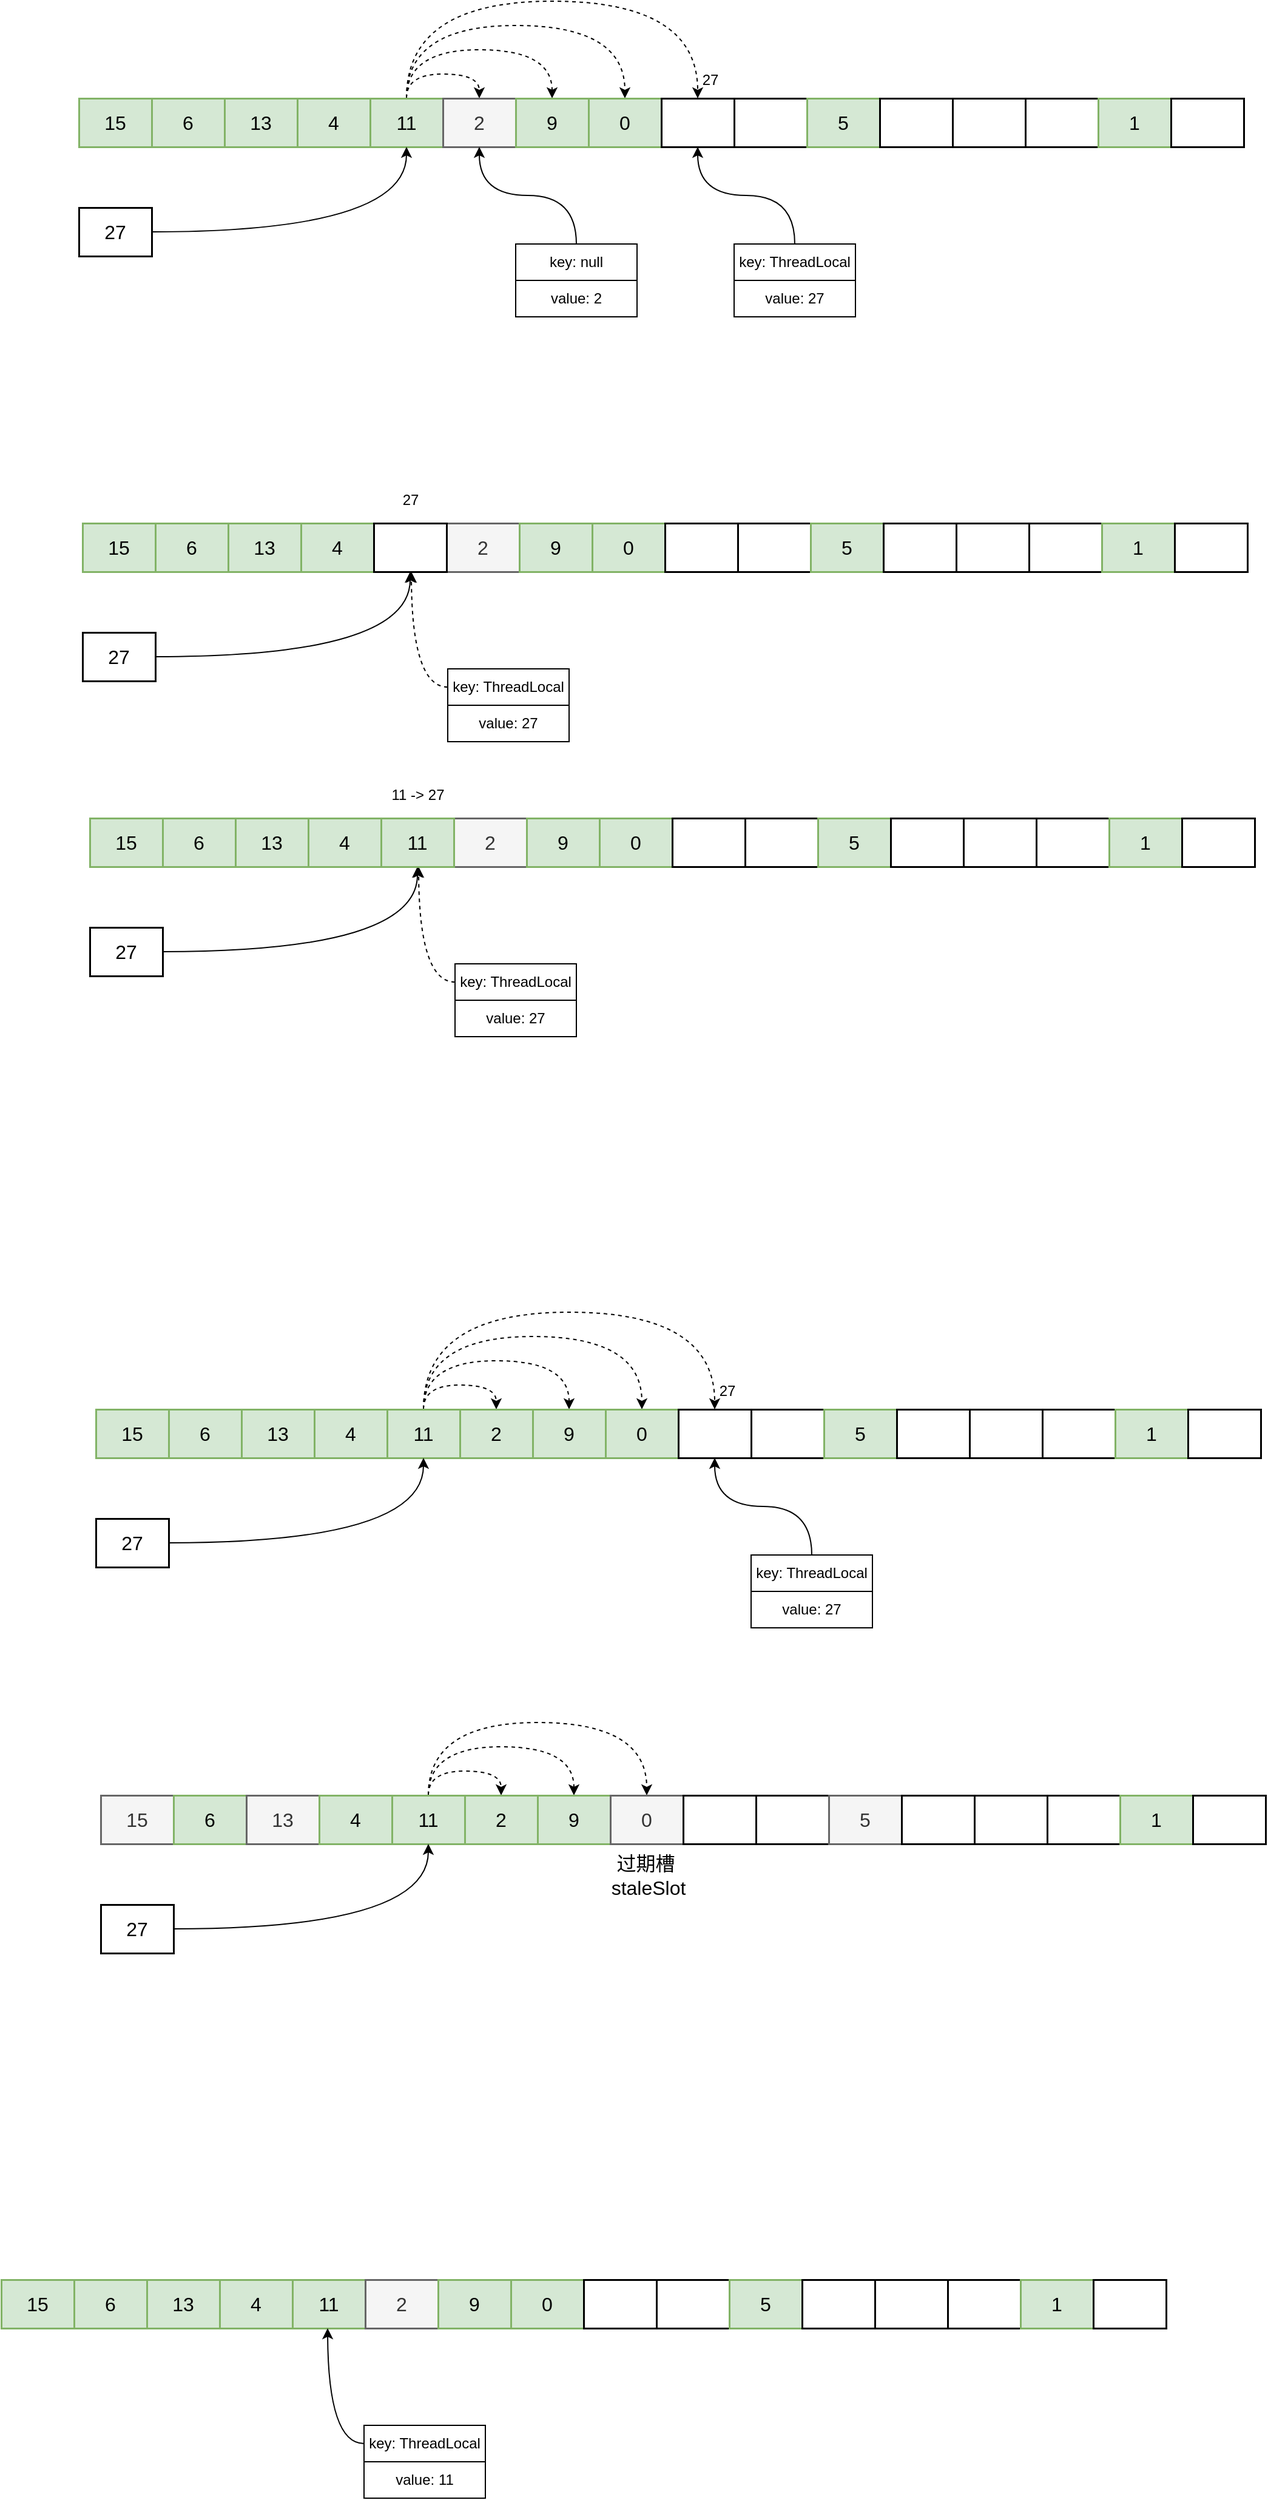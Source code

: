 <mxfile version="24.3.1" type="github">
  <diagram name="ThreadLocal" id="9NYg9x6KAjT0TdoXWPda">
    <mxGraphModel dx="1589" dy="607" grid="0" gridSize="10" guides="1" tooltips="1" connect="1" arrows="1" fold="1" page="0" pageScale="1" pageWidth="827" pageHeight="1169" math="0" shadow="0">
      <root>
        <mxCell id="0" />
        <mxCell id="1" parent="0" />
        <mxCell id="kO2ABcURABOSEo0Qn31F-1" value="15" style="rounded=0;whiteSpace=wrap;html=1;strokeWidth=1.5;fontSize=16;fillColor=#d5e8d4;strokeColor=#82b366;" vertex="1" parent="1">
          <mxGeometry x="30" y="230" width="60" height="40" as="geometry" />
        </mxCell>
        <mxCell id="kO2ABcURABOSEo0Qn31F-2" value="6" style="rounded=0;whiteSpace=wrap;html=1;strokeWidth=1.5;fontSize=16;fillColor=#d5e8d4;strokeColor=#82b366;" vertex="1" parent="1">
          <mxGeometry x="90" y="230" width="60" height="40" as="geometry" />
        </mxCell>
        <mxCell id="kO2ABcURABOSEo0Qn31F-3" value="13" style="rounded=0;whiteSpace=wrap;html=1;strokeWidth=1.5;fontSize=16;fillColor=#d5e8d4;strokeColor=#82b366;" vertex="1" parent="1">
          <mxGeometry x="150" y="230" width="60" height="40" as="geometry" />
        </mxCell>
        <mxCell id="kO2ABcURABOSEo0Qn31F-4" value="4" style="rounded=0;whiteSpace=wrap;html=1;strokeWidth=1.5;fontSize=16;fillColor=#d5e8d4;strokeColor=#82b366;" vertex="1" parent="1">
          <mxGeometry x="210" y="230" width="60" height="40" as="geometry" />
        </mxCell>
        <mxCell id="kO2ABcURABOSEo0Qn31F-19" style="edgeStyle=orthogonalEdgeStyle;rounded=0;orthogonalLoop=1;jettySize=auto;html=1;entryX=0.5;entryY=0;entryDx=0;entryDy=0;curved=1;dashed=1;" edge="1" parent="1" source="kO2ABcURABOSEo0Qn31F-5" target="kO2ABcURABOSEo0Qn31F-6">
          <mxGeometry relative="1" as="geometry" />
        </mxCell>
        <mxCell id="kO2ABcURABOSEo0Qn31F-20" style="edgeStyle=orthogonalEdgeStyle;rounded=0;orthogonalLoop=1;jettySize=auto;html=1;entryX=0.5;entryY=0;entryDx=0;entryDy=0;curved=1;dashed=1;" edge="1" parent="1" source="kO2ABcURABOSEo0Qn31F-5" target="kO2ABcURABOSEo0Qn31F-7">
          <mxGeometry relative="1" as="geometry">
            <Array as="points">
              <mxPoint x="300" y="190" />
              <mxPoint x="420" y="190" />
            </Array>
          </mxGeometry>
        </mxCell>
        <mxCell id="kO2ABcURABOSEo0Qn31F-21" style="edgeStyle=orthogonalEdgeStyle;rounded=0;orthogonalLoop=1;jettySize=auto;html=1;entryX=0.5;entryY=0;entryDx=0;entryDy=0;curved=1;dashed=1;" edge="1" parent="1" source="kO2ABcURABOSEo0Qn31F-5" target="kO2ABcURABOSEo0Qn31F-8">
          <mxGeometry relative="1" as="geometry">
            <Array as="points">
              <mxPoint x="300" y="170" />
              <mxPoint x="480" y="170" />
            </Array>
          </mxGeometry>
        </mxCell>
        <mxCell id="kO2ABcURABOSEo0Qn31F-22" style="edgeStyle=orthogonalEdgeStyle;rounded=0;orthogonalLoop=1;jettySize=auto;html=1;entryX=0.5;entryY=0;entryDx=0;entryDy=0;curved=1;dashed=1;" edge="1" parent="1" source="kO2ABcURABOSEo0Qn31F-5" target="kO2ABcURABOSEo0Qn31F-9">
          <mxGeometry relative="1" as="geometry">
            <Array as="points">
              <mxPoint x="300" y="150" />
              <mxPoint x="540" y="150" />
            </Array>
          </mxGeometry>
        </mxCell>
        <mxCell id="kO2ABcURABOSEo0Qn31F-5" value="11" style="rounded=0;whiteSpace=wrap;html=1;strokeWidth=1.5;fontSize=16;fillColor=#d5e8d4;strokeColor=#82b366;" vertex="1" parent="1">
          <mxGeometry x="270" y="230" width="60" height="40" as="geometry" />
        </mxCell>
        <mxCell id="kO2ABcURABOSEo0Qn31F-6" value="2" style="rounded=0;whiteSpace=wrap;html=1;strokeWidth=1.5;fontSize=16;fillColor=#f5f5f5;fontColor=#333333;strokeColor=#666666;" vertex="1" parent="1">
          <mxGeometry x="330" y="230" width="60" height="40" as="geometry" />
        </mxCell>
        <mxCell id="kO2ABcURABOSEo0Qn31F-7" value="9" style="rounded=0;whiteSpace=wrap;html=1;strokeWidth=1.5;fontSize=16;fillColor=#d5e8d4;strokeColor=#82b366;" vertex="1" parent="1">
          <mxGeometry x="390" y="230" width="60" height="40" as="geometry" />
        </mxCell>
        <mxCell id="kO2ABcURABOSEo0Qn31F-8" value="0" style="rounded=0;whiteSpace=wrap;html=1;strokeWidth=1.5;fontSize=16;fillColor=#d5e8d4;strokeColor=#82b366;" vertex="1" parent="1">
          <mxGeometry x="450" y="230" width="60" height="40" as="geometry" />
        </mxCell>
        <mxCell id="kO2ABcURABOSEo0Qn31F-9" value="" style="rounded=0;whiteSpace=wrap;html=1;strokeWidth=1.5;fontSize=16;" vertex="1" parent="1">
          <mxGeometry x="510" y="230" width="60" height="40" as="geometry" />
        </mxCell>
        <mxCell id="kO2ABcURABOSEo0Qn31F-10" value="" style="rounded=0;whiteSpace=wrap;html=1;strokeWidth=1.5;fontSize=16;" vertex="1" parent="1">
          <mxGeometry x="570" y="230" width="60" height="40" as="geometry" />
        </mxCell>
        <mxCell id="kO2ABcURABOSEo0Qn31F-11" value="5" style="rounded=0;whiteSpace=wrap;html=1;strokeWidth=1.5;fontSize=16;fillColor=#d5e8d4;strokeColor=#82b366;" vertex="1" parent="1">
          <mxGeometry x="630" y="230" width="60" height="40" as="geometry" />
        </mxCell>
        <mxCell id="kO2ABcURABOSEo0Qn31F-12" value="" style="rounded=0;whiteSpace=wrap;html=1;strokeWidth=1.5;fontSize=16;" vertex="1" parent="1">
          <mxGeometry x="690" y="230" width="60" height="40" as="geometry" />
        </mxCell>
        <mxCell id="kO2ABcURABOSEo0Qn31F-13" value="" style="rounded=0;whiteSpace=wrap;html=1;strokeWidth=1.5;fontSize=16;" vertex="1" parent="1">
          <mxGeometry x="750" y="230" width="60" height="40" as="geometry" />
        </mxCell>
        <mxCell id="kO2ABcURABOSEo0Qn31F-14" value="" style="rounded=0;whiteSpace=wrap;html=1;strokeWidth=1.5;fontSize=16;" vertex="1" parent="1">
          <mxGeometry x="810" y="230" width="60" height="40" as="geometry" />
        </mxCell>
        <mxCell id="kO2ABcURABOSEo0Qn31F-15" value="1" style="rounded=0;whiteSpace=wrap;html=1;strokeWidth=1.5;fontSize=16;fillColor=#d5e8d4;strokeColor=#82b366;" vertex="1" parent="1">
          <mxGeometry x="870" y="230" width="60" height="40" as="geometry" />
        </mxCell>
        <mxCell id="kO2ABcURABOSEo0Qn31F-16" value="" style="rounded=0;whiteSpace=wrap;html=1;strokeWidth=1.5;fontSize=16;" vertex="1" parent="1">
          <mxGeometry x="930" y="230" width="60" height="40" as="geometry" />
        </mxCell>
        <mxCell id="kO2ABcURABOSEo0Qn31F-18" style="edgeStyle=orthogonalEdgeStyle;rounded=0;orthogonalLoop=1;jettySize=auto;html=1;entryX=0.5;entryY=1;entryDx=0;entryDy=0;curved=1;" edge="1" parent="1" source="kO2ABcURABOSEo0Qn31F-17" target="kO2ABcURABOSEo0Qn31F-5">
          <mxGeometry relative="1" as="geometry" />
        </mxCell>
        <mxCell id="kO2ABcURABOSEo0Qn31F-17" value="27" style="rounded=0;whiteSpace=wrap;html=1;strokeWidth=1.5;fontSize=16;" vertex="1" parent="1">
          <mxGeometry x="30" y="320" width="60" height="40" as="geometry" />
        </mxCell>
        <mxCell id="kO2ABcURABOSEo0Qn31F-23" value="27" style="text;html=1;align=center;verticalAlign=middle;resizable=0;points=[];autosize=1;strokeColor=none;fillColor=none;" vertex="1" parent="1">
          <mxGeometry x="530" y="200" width="40" height="30" as="geometry" />
        </mxCell>
        <mxCell id="kO2ABcURABOSEo0Qn31F-30" style="edgeStyle=orthogonalEdgeStyle;rounded=0;orthogonalLoop=1;jettySize=auto;html=1;entryX=0.5;entryY=1;entryDx=0;entryDy=0;curved=1;" edge="1" parent="1" source="kO2ABcURABOSEo0Qn31F-26" target="kO2ABcURABOSEo0Qn31F-9">
          <mxGeometry relative="1" as="geometry" />
        </mxCell>
        <mxCell id="kO2ABcURABOSEo0Qn31F-28" value="" style="group" vertex="1" connectable="0" parent="1">
          <mxGeometry x="390" y="350" width="100" height="60" as="geometry" />
        </mxCell>
        <mxCell id="kO2ABcURABOSEo0Qn31F-24" value="key: null" style="rounded=0;whiteSpace=wrap;html=1;" vertex="1" parent="kO2ABcURABOSEo0Qn31F-28">
          <mxGeometry width="100" height="30" as="geometry" />
        </mxCell>
        <mxCell id="kO2ABcURABOSEo0Qn31F-25" value="value: 2" style="rounded=0;whiteSpace=wrap;html=1;" vertex="1" parent="kO2ABcURABOSEo0Qn31F-28">
          <mxGeometry y="30" width="100" height="30" as="geometry" />
        </mxCell>
        <mxCell id="kO2ABcURABOSEo0Qn31F-29" style="edgeStyle=orthogonalEdgeStyle;rounded=0;orthogonalLoop=1;jettySize=auto;html=1;entryX=0.5;entryY=1;entryDx=0;entryDy=0;curved=1;" edge="1" parent="1" source="kO2ABcURABOSEo0Qn31F-24" target="kO2ABcURABOSEo0Qn31F-6">
          <mxGeometry relative="1" as="geometry" />
        </mxCell>
        <mxCell id="kO2ABcURABOSEo0Qn31F-31" value="" style="group" vertex="1" connectable="0" parent="1">
          <mxGeometry x="570" y="350" width="100" height="60" as="geometry" />
        </mxCell>
        <mxCell id="kO2ABcURABOSEo0Qn31F-26" value="key: ThreadLocal" style="rounded=0;whiteSpace=wrap;html=1;" vertex="1" parent="kO2ABcURABOSEo0Qn31F-31">
          <mxGeometry width="100" height="30" as="geometry" />
        </mxCell>
        <mxCell id="kO2ABcURABOSEo0Qn31F-27" value="value: 27" style="rounded=0;whiteSpace=wrap;html=1;" vertex="1" parent="kO2ABcURABOSEo0Qn31F-31">
          <mxGeometry y="30" width="100" height="30" as="geometry" />
        </mxCell>
        <mxCell id="kO2ABcURABOSEo0Qn31F-32" value="15" style="rounded=0;whiteSpace=wrap;html=1;strokeWidth=1.5;fontSize=16;fillColor=#d5e8d4;strokeColor=#82b366;" vertex="1" parent="1">
          <mxGeometry x="33" y="580" width="60" height="40" as="geometry" />
        </mxCell>
        <mxCell id="kO2ABcURABOSEo0Qn31F-33" value="6" style="rounded=0;whiteSpace=wrap;html=1;strokeWidth=1.5;fontSize=16;fillColor=#d5e8d4;strokeColor=#82b366;" vertex="1" parent="1">
          <mxGeometry x="93" y="580" width="60" height="40" as="geometry" />
        </mxCell>
        <mxCell id="kO2ABcURABOSEo0Qn31F-34" value="13" style="rounded=0;whiteSpace=wrap;html=1;strokeWidth=1.5;fontSize=16;fillColor=#d5e8d4;strokeColor=#82b366;" vertex="1" parent="1">
          <mxGeometry x="153" y="580" width="60" height="40" as="geometry" />
        </mxCell>
        <mxCell id="kO2ABcURABOSEo0Qn31F-35" value="4" style="rounded=0;whiteSpace=wrap;html=1;strokeWidth=1.5;fontSize=16;fillColor=#d5e8d4;strokeColor=#82b366;" vertex="1" parent="1">
          <mxGeometry x="213" y="580" width="60" height="40" as="geometry" />
        </mxCell>
        <mxCell id="kO2ABcURABOSEo0Qn31F-41" value="2" style="rounded=0;whiteSpace=wrap;html=1;strokeWidth=1.5;fontSize=16;fillColor=#f5f5f5;fontColor=#333333;strokeColor=#666666;" vertex="1" parent="1">
          <mxGeometry x="333" y="580" width="60" height="40" as="geometry" />
        </mxCell>
        <mxCell id="kO2ABcURABOSEo0Qn31F-42" value="9" style="rounded=0;whiteSpace=wrap;html=1;strokeWidth=1.5;fontSize=16;fillColor=#d5e8d4;strokeColor=#82b366;" vertex="1" parent="1">
          <mxGeometry x="393" y="580" width="60" height="40" as="geometry" />
        </mxCell>
        <mxCell id="kO2ABcURABOSEo0Qn31F-43" value="0" style="rounded=0;whiteSpace=wrap;html=1;strokeWidth=1.5;fontSize=16;fillColor=#d5e8d4;strokeColor=#82b366;" vertex="1" parent="1">
          <mxGeometry x="453" y="580" width="60" height="40" as="geometry" />
        </mxCell>
        <mxCell id="kO2ABcURABOSEo0Qn31F-44" value="" style="rounded=0;whiteSpace=wrap;html=1;strokeWidth=1.5;fontSize=16;" vertex="1" parent="1">
          <mxGeometry x="513" y="580" width="60" height="40" as="geometry" />
        </mxCell>
        <mxCell id="kO2ABcURABOSEo0Qn31F-45" value="" style="rounded=0;whiteSpace=wrap;html=1;strokeWidth=1.5;fontSize=16;" vertex="1" parent="1">
          <mxGeometry x="573" y="580" width="60" height="40" as="geometry" />
        </mxCell>
        <mxCell id="kO2ABcURABOSEo0Qn31F-46" value="5" style="rounded=0;whiteSpace=wrap;html=1;strokeWidth=1.5;fontSize=16;fillColor=#d5e8d4;strokeColor=#82b366;" vertex="1" parent="1">
          <mxGeometry x="633" y="580" width="60" height="40" as="geometry" />
        </mxCell>
        <mxCell id="kO2ABcURABOSEo0Qn31F-47" value="" style="rounded=0;whiteSpace=wrap;html=1;strokeWidth=1.5;fontSize=16;" vertex="1" parent="1">
          <mxGeometry x="693" y="580" width="60" height="40" as="geometry" />
        </mxCell>
        <mxCell id="kO2ABcURABOSEo0Qn31F-48" value="" style="rounded=0;whiteSpace=wrap;html=1;strokeWidth=1.5;fontSize=16;" vertex="1" parent="1">
          <mxGeometry x="753" y="580" width="60" height="40" as="geometry" />
        </mxCell>
        <mxCell id="kO2ABcURABOSEo0Qn31F-49" value="" style="rounded=0;whiteSpace=wrap;html=1;strokeWidth=1.5;fontSize=16;" vertex="1" parent="1">
          <mxGeometry x="813" y="580" width="60" height="40" as="geometry" />
        </mxCell>
        <mxCell id="kO2ABcURABOSEo0Qn31F-50" value="1" style="rounded=0;whiteSpace=wrap;html=1;strokeWidth=1.5;fontSize=16;fillColor=#d5e8d4;strokeColor=#82b366;" vertex="1" parent="1">
          <mxGeometry x="873" y="580" width="60" height="40" as="geometry" />
        </mxCell>
        <mxCell id="kO2ABcURABOSEo0Qn31F-51" value="" style="rounded=0;whiteSpace=wrap;html=1;strokeWidth=1.5;fontSize=16;" vertex="1" parent="1">
          <mxGeometry x="933" y="580" width="60" height="40" as="geometry" />
        </mxCell>
        <mxCell id="kO2ABcURABOSEo0Qn31F-52" style="edgeStyle=orthogonalEdgeStyle;rounded=0;orthogonalLoop=1;jettySize=auto;html=1;entryX=0.5;entryY=1;entryDx=0;entryDy=0;curved=1;" edge="1" parent="1" source="kO2ABcURABOSEo0Qn31F-53">
          <mxGeometry relative="1" as="geometry">
            <mxPoint x="303" y="620" as="targetPoint" />
          </mxGeometry>
        </mxCell>
        <mxCell id="kO2ABcURABOSEo0Qn31F-53" value="27" style="rounded=0;whiteSpace=wrap;html=1;strokeWidth=1.5;fontSize=16;" vertex="1" parent="1">
          <mxGeometry x="33" y="670" width="60" height="40" as="geometry" />
        </mxCell>
        <mxCell id="kO2ABcURABOSEo0Qn31F-55" style="edgeStyle=orthogonalEdgeStyle;rounded=0;orthogonalLoop=1;jettySize=auto;html=1;entryX=0.5;entryY=1;entryDx=0;entryDy=0;curved=1;dashed=1;" edge="1" parent="1" source="kO2ABcURABOSEo0Qn31F-61">
          <mxGeometry relative="1" as="geometry">
            <mxPoint x="304" y="620" as="targetPoint" />
          </mxGeometry>
        </mxCell>
        <mxCell id="kO2ABcURABOSEo0Qn31F-60" value="" style="group" vertex="1" connectable="0" parent="1">
          <mxGeometry x="334" y="700" width="100" height="60" as="geometry" />
        </mxCell>
        <mxCell id="kO2ABcURABOSEo0Qn31F-61" value="key: ThreadLocal" style="rounded=0;whiteSpace=wrap;html=1;" vertex="1" parent="kO2ABcURABOSEo0Qn31F-60">
          <mxGeometry width="100" height="30" as="geometry" />
        </mxCell>
        <mxCell id="kO2ABcURABOSEo0Qn31F-62" value="value: 27" style="rounded=0;whiteSpace=wrap;html=1;" vertex="1" parent="kO2ABcURABOSEo0Qn31F-60">
          <mxGeometry y="30" width="100" height="30" as="geometry" />
        </mxCell>
        <mxCell id="kO2ABcURABOSEo0Qn31F-63" value="" style="rounded=0;whiteSpace=wrap;html=1;strokeWidth=1.5;fontSize=16;" vertex="1" parent="1">
          <mxGeometry x="273" y="580" width="60" height="40" as="geometry" />
        </mxCell>
        <mxCell id="kO2ABcURABOSEo0Qn31F-64" value="27" style="text;html=1;align=center;verticalAlign=middle;resizable=0;points=[];autosize=1;strokeColor=none;fillColor=none;" vertex="1" parent="1">
          <mxGeometry x="287.5" y="548" width="31" height="26" as="geometry" />
        </mxCell>
        <mxCell id="kO2ABcURABOSEo0Qn31F-65" value="15" style="rounded=0;whiteSpace=wrap;html=1;strokeWidth=1.5;fontSize=16;fillColor=#d5e8d4;strokeColor=#82b366;" vertex="1" parent="1">
          <mxGeometry x="39" y="823" width="60" height="40" as="geometry" />
        </mxCell>
        <mxCell id="kO2ABcURABOSEo0Qn31F-66" value="6" style="rounded=0;whiteSpace=wrap;html=1;strokeWidth=1.5;fontSize=16;fillColor=#d5e8d4;strokeColor=#82b366;" vertex="1" parent="1">
          <mxGeometry x="99" y="823" width="60" height="40" as="geometry" />
        </mxCell>
        <mxCell id="kO2ABcURABOSEo0Qn31F-67" value="13" style="rounded=0;whiteSpace=wrap;html=1;strokeWidth=1.5;fontSize=16;fillColor=#d5e8d4;strokeColor=#82b366;" vertex="1" parent="1">
          <mxGeometry x="159" y="823" width="60" height="40" as="geometry" />
        </mxCell>
        <mxCell id="kO2ABcURABOSEo0Qn31F-68" value="4" style="rounded=0;whiteSpace=wrap;html=1;strokeWidth=1.5;fontSize=16;fillColor=#d5e8d4;strokeColor=#82b366;" vertex="1" parent="1">
          <mxGeometry x="219" y="823" width="60" height="40" as="geometry" />
        </mxCell>
        <mxCell id="kO2ABcURABOSEo0Qn31F-69" value="2" style="rounded=0;whiteSpace=wrap;html=1;strokeWidth=1.5;fontSize=16;fillColor=#f5f5f5;fontColor=#333333;strokeColor=#666666;" vertex="1" parent="1">
          <mxGeometry x="339" y="823" width="60" height="40" as="geometry" />
        </mxCell>
        <mxCell id="kO2ABcURABOSEo0Qn31F-70" value="9" style="rounded=0;whiteSpace=wrap;html=1;strokeWidth=1.5;fontSize=16;fillColor=#d5e8d4;strokeColor=#82b366;" vertex="1" parent="1">
          <mxGeometry x="399" y="823" width="60" height="40" as="geometry" />
        </mxCell>
        <mxCell id="kO2ABcURABOSEo0Qn31F-71" value="0" style="rounded=0;whiteSpace=wrap;html=1;strokeWidth=1.5;fontSize=16;fillColor=#d5e8d4;strokeColor=#82b366;" vertex="1" parent="1">
          <mxGeometry x="459" y="823" width="60" height="40" as="geometry" />
        </mxCell>
        <mxCell id="kO2ABcURABOSEo0Qn31F-72" value="" style="rounded=0;whiteSpace=wrap;html=1;strokeWidth=1.5;fontSize=16;" vertex="1" parent="1">
          <mxGeometry x="519" y="823" width="60" height="40" as="geometry" />
        </mxCell>
        <mxCell id="kO2ABcURABOSEo0Qn31F-73" value="" style="rounded=0;whiteSpace=wrap;html=1;strokeWidth=1.5;fontSize=16;" vertex="1" parent="1">
          <mxGeometry x="579" y="823" width="60" height="40" as="geometry" />
        </mxCell>
        <mxCell id="kO2ABcURABOSEo0Qn31F-74" value="5" style="rounded=0;whiteSpace=wrap;html=1;strokeWidth=1.5;fontSize=16;fillColor=#d5e8d4;strokeColor=#82b366;" vertex="1" parent="1">
          <mxGeometry x="639" y="823" width="60" height="40" as="geometry" />
        </mxCell>
        <mxCell id="kO2ABcURABOSEo0Qn31F-75" value="" style="rounded=0;whiteSpace=wrap;html=1;strokeWidth=1.5;fontSize=16;" vertex="1" parent="1">
          <mxGeometry x="699" y="823" width="60" height="40" as="geometry" />
        </mxCell>
        <mxCell id="kO2ABcURABOSEo0Qn31F-76" value="" style="rounded=0;whiteSpace=wrap;html=1;strokeWidth=1.5;fontSize=16;" vertex="1" parent="1">
          <mxGeometry x="759" y="823" width="60" height="40" as="geometry" />
        </mxCell>
        <mxCell id="kO2ABcURABOSEo0Qn31F-77" value="" style="rounded=0;whiteSpace=wrap;html=1;strokeWidth=1.5;fontSize=16;" vertex="1" parent="1">
          <mxGeometry x="819" y="823" width="60" height="40" as="geometry" />
        </mxCell>
        <mxCell id="kO2ABcURABOSEo0Qn31F-78" value="1" style="rounded=0;whiteSpace=wrap;html=1;strokeWidth=1.5;fontSize=16;fillColor=#d5e8d4;strokeColor=#82b366;" vertex="1" parent="1">
          <mxGeometry x="879" y="823" width="60" height="40" as="geometry" />
        </mxCell>
        <mxCell id="kO2ABcURABOSEo0Qn31F-79" value="" style="rounded=0;whiteSpace=wrap;html=1;strokeWidth=1.5;fontSize=16;" vertex="1" parent="1">
          <mxGeometry x="939" y="823" width="60" height="40" as="geometry" />
        </mxCell>
        <mxCell id="kO2ABcURABOSEo0Qn31F-80" style="edgeStyle=orthogonalEdgeStyle;rounded=0;orthogonalLoop=1;jettySize=auto;html=1;entryX=0.5;entryY=1;entryDx=0;entryDy=0;curved=1;" edge="1" parent="1" source="kO2ABcURABOSEo0Qn31F-81">
          <mxGeometry relative="1" as="geometry">
            <mxPoint x="309" y="863" as="targetPoint" />
          </mxGeometry>
        </mxCell>
        <mxCell id="kO2ABcURABOSEo0Qn31F-81" value="27" style="rounded=0;whiteSpace=wrap;html=1;strokeWidth=1.5;fontSize=16;" vertex="1" parent="1">
          <mxGeometry x="39" y="913" width="60" height="40" as="geometry" />
        </mxCell>
        <mxCell id="kO2ABcURABOSEo0Qn31F-82" style="edgeStyle=orthogonalEdgeStyle;rounded=0;orthogonalLoop=1;jettySize=auto;html=1;entryX=0.5;entryY=1;entryDx=0;entryDy=0;curved=1;dashed=1;" edge="1" parent="1" source="kO2ABcURABOSEo0Qn31F-84">
          <mxGeometry relative="1" as="geometry">
            <mxPoint x="310" y="863" as="targetPoint" />
          </mxGeometry>
        </mxCell>
        <mxCell id="kO2ABcURABOSEo0Qn31F-83" value="" style="group" vertex="1" connectable="0" parent="1">
          <mxGeometry x="340" y="943" width="100" height="60" as="geometry" />
        </mxCell>
        <mxCell id="kO2ABcURABOSEo0Qn31F-84" value="key: ThreadLocal" style="rounded=0;whiteSpace=wrap;html=1;" vertex="1" parent="kO2ABcURABOSEo0Qn31F-83">
          <mxGeometry width="100" height="30" as="geometry" />
        </mxCell>
        <mxCell id="kO2ABcURABOSEo0Qn31F-85" value="value: 27" style="rounded=0;whiteSpace=wrap;html=1;" vertex="1" parent="kO2ABcURABOSEo0Qn31F-83">
          <mxGeometry y="30" width="100" height="30" as="geometry" />
        </mxCell>
        <mxCell id="kO2ABcURABOSEo0Qn31F-87" value="11 -&amp;gt; 27" style="text;html=1;align=center;verticalAlign=middle;resizable=0;points=[];autosize=1;strokeColor=none;fillColor=none;" vertex="1" parent="1">
          <mxGeometry x="278.5" y="791" width="61" height="26" as="geometry" />
        </mxCell>
        <mxCell id="kO2ABcURABOSEo0Qn31F-88" value="11" style="rounded=0;whiteSpace=wrap;html=1;strokeWidth=1.5;fontSize=16;fillColor=#d5e8d4;strokeColor=#82b366;" vertex="1" parent="1">
          <mxGeometry x="279" y="823" width="60" height="40" as="geometry" />
        </mxCell>
        <mxCell id="kO2ABcURABOSEo0Qn31F-89" value="15" style="rounded=0;whiteSpace=wrap;html=1;strokeWidth=1.5;fontSize=16;fillColor=#d5e8d4;strokeColor=#82b366;" vertex="1" parent="1">
          <mxGeometry x="44" y="1310" width="60" height="40" as="geometry" />
        </mxCell>
        <mxCell id="kO2ABcURABOSEo0Qn31F-90" value="6" style="rounded=0;whiteSpace=wrap;html=1;strokeWidth=1.5;fontSize=16;fillColor=#d5e8d4;strokeColor=#82b366;" vertex="1" parent="1">
          <mxGeometry x="104" y="1310" width="60" height="40" as="geometry" />
        </mxCell>
        <mxCell id="kO2ABcURABOSEo0Qn31F-91" value="13" style="rounded=0;whiteSpace=wrap;html=1;strokeWidth=1.5;fontSize=16;fillColor=#d5e8d4;strokeColor=#82b366;" vertex="1" parent="1">
          <mxGeometry x="164" y="1310" width="60" height="40" as="geometry" />
        </mxCell>
        <mxCell id="kO2ABcURABOSEo0Qn31F-92" value="4" style="rounded=0;whiteSpace=wrap;html=1;strokeWidth=1.5;fontSize=16;fillColor=#d5e8d4;strokeColor=#82b366;" vertex="1" parent="1">
          <mxGeometry x="224" y="1310" width="60" height="40" as="geometry" />
        </mxCell>
        <mxCell id="kO2ABcURABOSEo0Qn31F-93" style="edgeStyle=orthogonalEdgeStyle;rounded=0;orthogonalLoop=1;jettySize=auto;html=1;entryX=0.5;entryY=0;entryDx=0;entryDy=0;curved=1;dashed=1;" edge="1" parent="1" source="kO2ABcURABOSEo0Qn31F-97" target="kO2ABcURABOSEo0Qn31F-98">
          <mxGeometry relative="1" as="geometry" />
        </mxCell>
        <mxCell id="kO2ABcURABOSEo0Qn31F-94" style="edgeStyle=orthogonalEdgeStyle;rounded=0;orthogonalLoop=1;jettySize=auto;html=1;entryX=0.5;entryY=0;entryDx=0;entryDy=0;curved=1;dashed=1;" edge="1" parent="1" source="kO2ABcURABOSEo0Qn31F-97" target="kO2ABcURABOSEo0Qn31F-99">
          <mxGeometry relative="1" as="geometry">
            <Array as="points">
              <mxPoint x="314" y="1270" />
              <mxPoint x="434" y="1270" />
            </Array>
          </mxGeometry>
        </mxCell>
        <mxCell id="kO2ABcURABOSEo0Qn31F-95" style="edgeStyle=orthogonalEdgeStyle;rounded=0;orthogonalLoop=1;jettySize=auto;html=1;entryX=0.5;entryY=0;entryDx=0;entryDy=0;curved=1;dashed=1;" edge="1" parent="1" source="kO2ABcURABOSEo0Qn31F-97" target="kO2ABcURABOSEo0Qn31F-100">
          <mxGeometry relative="1" as="geometry">
            <Array as="points">
              <mxPoint x="314" y="1250" />
              <mxPoint x="494" y="1250" />
            </Array>
          </mxGeometry>
        </mxCell>
        <mxCell id="kO2ABcURABOSEo0Qn31F-96" style="edgeStyle=orthogonalEdgeStyle;rounded=0;orthogonalLoop=1;jettySize=auto;html=1;entryX=0.5;entryY=0;entryDx=0;entryDy=0;curved=1;dashed=1;" edge="1" parent="1" source="kO2ABcURABOSEo0Qn31F-97" target="kO2ABcURABOSEo0Qn31F-101">
          <mxGeometry relative="1" as="geometry">
            <Array as="points">
              <mxPoint x="314" y="1230" />
              <mxPoint x="554" y="1230" />
            </Array>
          </mxGeometry>
        </mxCell>
        <mxCell id="kO2ABcURABOSEo0Qn31F-97" value="11" style="rounded=0;whiteSpace=wrap;html=1;strokeWidth=1.5;fontSize=16;fillColor=#d5e8d4;strokeColor=#82b366;" vertex="1" parent="1">
          <mxGeometry x="284" y="1310" width="60" height="40" as="geometry" />
        </mxCell>
        <mxCell id="kO2ABcURABOSEo0Qn31F-98" value="2" style="rounded=0;whiteSpace=wrap;html=1;strokeWidth=1.5;fontSize=16;fillColor=#d5e8d4;strokeColor=#82b366;" vertex="1" parent="1">
          <mxGeometry x="344" y="1310" width="60" height="40" as="geometry" />
        </mxCell>
        <mxCell id="kO2ABcURABOSEo0Qn31F-99" value="9" style="rounded=0;whiteSpace=wrap;html=1;strokeWidth=1.5;fontSize=16;fillColor=#d5e8d4;strokeColor=#82b366;" vertex="1" parent="1">
          <mxGeometry x="404" y="1310" width="60" height="40" as="geometry" />
        </mxCell>
        <mxCell id="kO2ABcURABOSEo0Qn31F-100" value="0" style="rounded=0;whiteSpace=wrap;html=1;strokeWidth=1.5;fontSize=16;fillColor=#d5e8d4;strokeColor=#82b366;" vertex="1" parent="1">
          <mxGeometry x="464" y="1310" width="60" height="40" as="geometry" />
        </mxCell>
        <mxCell id="kO2ABcURABOSEo0Qn31F-101" value="" style="rounded=0;whiteSpace=wrap;html=1;strokeWidth=1.5;fontSize=16;" vertex="1" parent="1">
          <mxGeometry x="524" y="1310" width="60" height="40" as="geometry" />
        </mxCell>
        <mxCell id="kO2ABcURABOSEo0Qn31F-102" value="" style="rounded=0;whiteSpace=wrap;html=1;strokeWidth=1.5;fontSize=16;" vertex="1" parent="1">
          <mxGeometry x="584" y="1310" width="60" height="40" as="geometry" />
        </mxCell>
        <mxCell id="kO2ABcURABOSEo0Qn31F-103" value="5" style="rounded=0;whiteSpace=wrap;html=1;strokeWidth=1.5;fontSize=16;fillColor=#d5e8d4;strokeColor=#82b366;" vertex="1" parent="1">
          <mxGeometry x="644" y="1310" width="60" height="40" as="geometry" />
        </mxCell>
        <mxCell id="kO2ABcURABOSEo0Qn31F-104" value="" style="rounded=0;whiteSpace=wrap;html=1;strokeWidth=1.5;fontSize=16;" vertex="1" parent="1">
          <mxGeometry x="704" y="1310" width="60" height="40" as="geometry" />
        </mxCell>
        <mxCell id="kO2ABcURABOSEo0Qn31F-105" value="" style="rounded=0;whiteSpace=wrap;html=1;strokeWidth=1.5;fontSize=16;" vertex="1" parent="1">
          <mxGeometry x="764" y="1310" width="60" height="40" as="geometry" />
        </mxCell>
        <mxCell id="kO2ABcURABOSEo0Qn31F-106" value="" style="rounded=0;whiteSpace=wrap;html=1;strokeWidth=1.5;fontSize=16;" vertex="1" parent="1">
          <mxGeometry x="824" y="1310" width="60" height="40" as="geometry" />
        </mxCell>
        <mxCell id="kO2ABcURABOSEo0Qn31F-107" value="1" style="rounded=0;whiteSpace=wrap;html=1;strokeWidth=1.5;fontSize=16;fillColor=#d5e8d4;strokeColor=#82b366;" vertex="1" parent="1">
          <mxGeometry x="884" y="1310" width="60" height="40" as="geometry" />
        </mxCell>
        <mxCell id="kO2ABcURABOSEo0Qn31F-108" value="" style="rounded=0;whiteSpace=wrap;html=1;strokeWidth=1.5;fontSize=16;" vertex="1" parent="1">
          <mxGeometry x="944" y="1310" width="60" height="40" as="geometry" />
        </mxCell>
        <mxCell id="kO2ABcURABOSEo0Qn31F-109" style="edgeStyle=orthogonalEdgeStyle;rounded=0;orthogonalLoop=1;jettySize=auto;html=1;entryX=0.5;entryY=1;entryDx=0;entryDy=0;curved=1;" edge="1" parent="1" source="kO2ABcURABOSEo0Qn31F-110" target="kO2ABcURABOSEo0Qn31F-97">
          <mxGeometry relative="1" as="geometry" />
        </mxCell>
        <mxCell id="kO2ABcURABOSEo0Qn31F-110" value="27" style="rounded=0;whiteSpace=wrap;html=1;strokeWidth=1.5;fontSize=16;" vertex="1" parent="1">
          <mxGeometry x="44" y="1400" width="60" height="40" as="geometry" />
        </mxCell>
        <mxCell id="kO2ABcURABOSEo0Qn31F-111" value="27" style="text;html=1;align=center;verticalAlign=middle;resizable=0;points=[];autosize=1;strokeColor=none;fillColor=none;" vertex="1" parent="1">
          <mxGeometry x="544" y="1280" width="40" height="30" as="geometry" />
        </mxCell>
        <mxCell id="kO2ABcURABOSEo0Qn31F-112" style="edgeStyle=orthogonalEdgeStyle;rounded=0;orthogonalLoop=1;jettySize=auto;html=1;entryX=0.5;entryY=1;entryDx=0;entryDy=0;curved=1;" edge="1" parent="1" source="kO2ABcURABOSEo0Qn31F-118" target="kO2ABcURABOSEo0Qn31F-101">
          <mxGeometry relative="1" as="geometry" />
        </mxCell>
        <mxCell id="kO2ABcURABOSEo0Qn31F-117" value="" style="group" vertex="1" connectable="0" parent="1">
          <mxGeometry x="584" y="1430" width="100" height="60" as="geometry" />
        </mxCell>
        <mxCell id="kO2ABcURABOSEo0Qn31F-118" value="key: ThreadLocal" style="rounded=0;whiteSpace=wrap;html=1;" vertex="1" parent="kO2ABcURABOSEo0Qn31F-117">
          <mxGeometry width="100" height="30" as="geometry" />
        </mxCell>
        <mxCell id="kO2ABcURABOSEo0Qn31F-119" value="value: 27" style="rounded=0;whiteSpace=wrap;html=1;" vertex="1" parent="kO2ABcURABOSEo0Qn31F-117">
          <mxGeometry y="30" width="100" height="30" as="geometry" />
        </mxCell>
        <mxCell id="kO2ABcURABOSEo0Qn31F-120" value="15" style="rounded=0;whiteSpace=wrap;html=1;strokeWidth=1.5;fontSize=16;fillColor=#f5f5f5;strokeColor=#666666;fontColor=#333333;" vertex="1" parent="1">
          <mxGeometry x="48" y="1628" width="60" height="40" as="geometry" />
        </mxCell>
        <mxCell id="kO2ABcURABOSEo0Qn31F-121" value="6" style="rounded=0;whiteSpace=wrap;html=1;strokeWidth=1.5;fontSize=16;fillColor=#d5e8d4;strokeColor=#82b366;" vertex="1" parent="1">
          <mxGeometry x="108" y="1628" width="60" height="40" as="geometry" />
        </mxCell>
        <mxCell id="kO2ABcURABOSEo0Qn31F-122" value="13" style="rounded=0;whiteSpace=wrap;html=1;strokeWidth=1.5;fontSize=16;fillColor=#f5f5f5;strokeColor=#666666;fontColor=#333333;" vertex="1" parent="1">
          <mxGeometry x="168" y="1628" width="60" height="40" as="geometry" />
        </mxCell>
        <mxCell id="kO2ABcURABOSEo0Qn31F-123" value="4" style="rounded=0;whiteSpace=wrap;html=1;strokeWidth=1.5;fontSize=16;fillColor=#d5e8d4;strokeColor=#82b366;" vertex="1" parent="1">
          <mxGeometry x="228" y="1628" width="60" height="40" as="geometry" />
        </mxCell>
        <mxCell id="kO2ABcURABOSEo0Qn31F-124" style="edgeStyle=orthogonalEdgeStyle;rounded=0;orthogonalLoop=1;jettySize=auto;html=1;entryX=0.5;entryY=0;entryDx=0;entryDy=0;curved=1;dashed=1;" edge="1" parent="1" source="kO2ABcURABOSEo0Qn31F-128" target="kO2ABcURABOSEo0Qn31F-129">
          <mxGeometry relative="1" as="geometry" />
        </mxCell>
        <mxCell id="kO2ABcURABOSEo0Qn31F-125" style="edgeStyle=orthogonalEdgeStyle;rounded=0;orthogonalLoop=1;jettySize=auto;html=1;entryX=0.5;entryY=0;entryDx=0;entryDy=0;curved=1;dashed=1;" edge="1" parent="1" source="kO2ABcURABOSEo0Qn31F-128" target="kO2ABcURABOSEo0Qn31F-130">
          <mxGeometry relative="1" as="geometry">
            <Array as="points">
              <mxPoint x="318" y="1588" />
              <mxPoint x="438" y="1588" />
            </Array>
          </mxGeometry>
        </mxCell>
        <mxCell id="kO2ABcURABOSEo0Qn31F-126" style="edgeStyle=orthogonalEdgeStyle;rounded=0;orthogonalLoop=1;jettySize=auto;html=1;entryX=0.5;entryY=0;entryDx=0;entryDy=0;curved=1;dashed=1;" edge="1" parent="1" source="kO2ABcURABOSEo0Qn31F-128" target="kO2ABcURABOSEo0Qn31F-131">
          <mxGeometry relative="1" as="geometry">
            <Array as="points">
              <mxPoint x="318" y="1568" />
              <mxPoint x="498" y="1568" />
            </Array>
          </mxGeometry>
        </mxCell>
        <mxCell id="kO2ABcURABOSEo0Qn31F-128" value="11" style="rounded=0;whiteSpace=wrap;html=1;strokeWidth=1.5;fontSize=16;fillColor=#d5e8d4;strokeColor=#82b366;" vertex="1" parent="1">
          <mxGeometry x="288" y="1628" width="60" height="40" as="geometry" />
        </mxCell>
        <mxCell id="kO2ABcURABOSEo0Qn31F-129" value="2" style="rounded=0;whiteSpace=wrap;html=1;strokeWidth=1.5;fontSize=16;fillColor=#d5e8d4;strokeColor=#82b366;" vertex="1" parent="1">
          <mxGeometry x="348" y="1628" width="60" height="40" as="geometry" />
        </mxCell>
        <mxCell id="kO2ABcURABOSEo0Qn31F-130" value="9" style="rounded=0;whiteSpace=wrap;html=1;strokeWidth=1.5;fontSize=16;fillColor=#d5e8d4;strokeColor=#82b366;" vertex="1" parent="1">
          <mxGeometry x="408" y="1628" width="60" height="40" as="geometry" />
        </mxCell>
        <mxCell id="kO2ABcURABOSEo0Qn31F-131" value="0" style="rounded=0;whiteSpace=wrap;html=1;strokeWidth=1.5;fontSize=16;fillColor=#f5f5f5;strokeColor=#666666;fontColor=#333333;" vertex="1" parent="1">
          <mxGeometry x="468" y="1628" width="60" height="40" as="geometry" />
        </mxCell>
        <mxCell id="kO2ABcURABOSEo0Qn31F-132" value="" style="rounded=0;whiteSpace=wrap;html=1;strokeWidth=1.5;fontSize=16;" vertex="1" parent="1">
          <mxGeometry x="528" y="1628" width="60" height="40" as="geometry" />
        </mxCell>
        <mxCell id="kO2ABcURABOSEo0Qn31F-133" value="" style="rounded=0;whiteSpace=wrap;html=1;strokeWidth=1.5;fontSize=16;" vertex="1" parent="1">
          <mxGeometry x="588" y="1628" width="60" height="40" as="geometry" />
        </mxCell>
        <mxCell id="kO2ABcURABOSEo0Qn31F-134" value="5" style="rounded=0;whiteSpace=wrap;html=1;strokeWidth=1.5;fontSize=16;fillColor=#f5f5f5;strokeColor=#666666;fontColor=#333333;" vertex="1" parent="1">
          <mxGeometry x="648" y="1628" width="60" height="40" as="geometry" />
        </mxCell>
        <mxCell id="kO2ABcURABOSEo0Qn31F-135" value="" style="rounded=0;whiteSpace=wrap;html=1;strokeWidth=1.5;fontSize=16;" vertex="1" parent="1">
          <mxGeometry x="708" y="1628" width="60" height="40" as="geometry" />
        </mxCell>
        <mxCell id="kO2ABcURABOSEo0Qn31F-136" value="" style="rounded=0;whiteSpace=wrap;html=1;strokeWidth=1.5;fontSize=16;" vertex="1" parent="1">
          <mxGeometry x="768" y="1628" width="60" height="40" as="geometry" />
        </mxCell>
        <mxCell id="kO2ABcURABOSEo0Qn31F-137" value="" style="rounded=0;whiteSpace=wrap;html=1;strokeWidth=1.5;fontSize=16;" vertex="1" parent="1">
          <mxGeometry x="828" y="1628" width="60" height="40" as="geometry" />
        </mxCell>
        <mxCell id="kO2ABcURABOSEo0Qn31F-138" value="1" style="rounded=0;whiteSpace=wrap;html=1;strokeWidth=1.5;fontSize=16;fillColor=#d5e8d4;strokeColor=#82b366;" vertex="1" parent="1">
          <mxGeometry x="888" y="1628" width="60" height="40" as="geometry" />
        </mxCell>
        <mxCell id="kO2ABcURABOSEo0Qn31F-139" value="" style="rounded=0;whiteSpace=wrap;html=1;strokeWidth=1.5;fontSize=16;" vertex="1" parent="1">
          <mxGeometry x="948" y="1628" width="60" height="40" as="geometry" />
        </mxCell>
        <mxCell id="kO2ABcURABOSEo0Qn31F-140" style="edgeStyle=orthogonalEdgeStyle;rounded=0;orthogonalLoop=1;jettySize=auto;html=1;entryX=0.5;entryY=1;entryDx=0;entryDy=0;curved=1;" edge="1" parent="1" source="kO2ABcURABOSEo0Qn31F-141" target="kO2ABcURABOSEo0Qn31F-128">
          <mxGeometry relative="1" as="geometry" />
        </mxCell>
        <mxCell id="kO2ABcURABOSEo0Qn31F-141" value="27" style="rounded=0;whiteSpace=wrap;html=1;strokeWidth=1.5;fontSize=16;" vertex="1" parent="1">
          <mxGeometry x="48" y="1718" width="60" height="40" as="geometry" />
        </mxCell>
        <mxCell id="kO2ABcURABOSEo0Qn31F-147" value="&lt;font style=&quot;font-size: 16px;&quot;&gt;&lt;font style=&quot;font-size: 16px;&quot;&gt;过期槽&amp;nbsp;&lt;/font&gt;&lt;/font&gt;&lt;div style=&quot;font-size: 16px;&quot; class=&quot;lake-content&quot;&gt;&lt;span class=&quot;ne-text&quot;&gt;&lt;font style=&quot;font-size: 16px;&quot;&gt;staleSlot&lt;/font&gt;&lt;/span&gt;&lt;/div&gt;" style="text;html=1;align=center;verticalAlign=middle;resizable=0;points=[];autosize=1;strokeColor=none;fillColor=none;" vertex="1" parent="1">
          <mxGeometry x="459" y="1669" width="79" height="50" as="geometry" />
        </mxCell>
        <mxCell id="kO2ABcURABOSEo0Qn31F-149" value="15" style="rounded=0;whiteSpace=wrap;html=1;strokeWidth=1.5;fontSize=16;fillColor=#d5e8d4;strokeColor=#82b366;" vertex="1" parent="1">
          <mxGeometry x="-34" y="2027" width="60" height="40" as="geometry" />
        </mxCell>
        <mxCell id="kO2ABcURABOSEo0Qn31F-150" value="6" style="rounded=0;whiteSpace=wrap;html=1;strokeWidth=1.5;fontSize=16;fillColor=#d5e8d4;strokeColor=#82b366;" vertex="1" parent="1">
          <mxGeometry x="26" y="2027" width="60" height="40" as="geometry" />
        </mxCell>
        <mxCell id="kO2ABcURABOSEo0Qn31F-151" value="13" style="rounded=0;whiteSpace=wrap;html=1;strokeWidth=1.5;fontSize=16;fillColor=#d5e8d4;strokeColor=#82b366;" vertex="1" parent="1">
          <mxGeometry x="86" y="2027" width="60" height="40" as="geometry" />
        </mxCell>
        <mxCell id="kO2ABcURABOSEo0Qn31F-152" value="4" style="rounded=0;whiteSpace=wrap;html=1;strokeWidth=1.5;fontSize=16;fillColor=#d5e8d4;strokeColor=#82b366;" vertex="1" parent="1">
          <mxGeometry x="146" y="2027" width="60" height="40" as="geometry" />
        </mxCell>
        <mxCell id="kO2ABcURABOSEo0Qn31F-157" value="11" style="rounded=0;whiteSpace=wrap;html=1;strokeWidth=1.5;fontSize=16;fillColor=#d5e8d4;strokeColor=#82b366;" vertex="1" parent="1">
          <mxGeometry x="206" y="2027" width="60" height="40" as="geometry" />
        </mxCell>
        <mxCell id="kO2ABcURABOSEo0Qn31F-158" value="2" style="rounded=0;whiteSpace=wrap;html=1;strokeWidth=1.5;fontSize=16;fillColor=#f5f5f5;fontColor=#333333;strokeColor=#666666;" vertex="1" parent="1">
          <mxGeometry x="266" y="2027" width="60" height="40" as="geometry" />
        </mxCell>
        <mxCell id="kO2ABcURABOSEo0Qn31F-159" value="9" style="rounded=0;whiteSpace=wrap;html=1;strokeWidth=1.5;fontSize=16;fillColor=#d5e8d4;strokeColor=#82b366;" vertex="1" parent="1">
          <mxGeometry x="326" y="2027" width="60" height="40" as="geometry" />
        </mxCell>
        <mxCell id="kO2ABcURABOSEo0Qn31F-160" value="0" style="rounded=0;whiteSpace=wrap;html=1;strokeWidth=1.5;fontSize=16;fillColor=#d5e8d4;strokeColor=#82b366;" vertex="1" parent="1">
          <mxGeometry x="386" y="2027" width="60" height="40" as="geometry" />
        </mxCell>
        <mxCell id="kO2ABcURABOSEo0Qn31F-161" value="" style="rounded=0;whiteSpace=wrap;html=1;strokeWidth=1.5;fontSize=16;" vertex="1" parent="1">
          <mxGeometry x="446" y="2027" width="60" height="40" as="geometry" />
        </mxCell>
        <mxCell id="kO2ABcURABOSEo0Qn31F-162" value="" style="rounded=0;whiteSpace=wrap;html=1;strokeWidth=1.5;fontSize=16;" vertex="1" parent="1">
          <mxGeometry x="506" y="2027" width="60" height="40" as="geometry" />
        </mxCell>
        <mxCell id="kO2ABcURABOSEo0Qn31F-163" value="5" style="rounded=0;whiteSpace=wrap;html=1;strokeWidth=1.5;fontSize=16;fillColor=#d5e8d4;strokeColor=#82b366;" vertex="1" parent="1">
          <mxGeometry x="566" y="2027" width="60" height="40" as="geometry" />
        </mxCell>
        <mxCell id="kO2ABcURABOSEo0Qn31F-164" value="" style="rounded=0;whiteSpace=wrap;html=1;strokeWidth=1.5;fontSize=16;" vertex="1" parent="1">
          <mxGeometry x="626" y="2027" width="60" height="40" as="geometry" />
        </mxCell>
        <mxCell id="kO2ABcURABOSEo0Qn31F-165" value="" style="rounded=0;whiteSpace=wrap;html=1;strokeWidth=1.5;fontSize=16;" vertex="1" parent="1">
          <mxGeometry x="686" y="2027" width="60" height="40" as="geometry" />
        </mxCell>
        <mxCell id="kO2ABcURABOSEo0Qn31F-166" value="" style="rounded=0;whiteSpace=wrap;html=1;strokeWidth=1.5;fontSize=16;" vertex="1" parent="1">
          <mxGeometry x="746" y="2027" width="60" height="40" as="geometry" />
        </mxCell>
        <mxCell id="kO2ABcURABOSEo0Qn31F-167" value="1" style="rounded=0;whiteSpace=wrap;html=1;strokeWidth=1.5;fontSize=16;fillColor=#d5e8d4;strokeColor=#82b366;" vertex="1" parent="1">
          <mxGeometry x="806" y="2027" width="60" height="40" as="geometry" />
        </mxCell>
        <mxCell id="kO2ABcURABOSEo0Qn31F-168" value="" style="rounded=0;whiteSpace=wrap;html=1;strokeWidth=1.5;fontSize=16;" vertex="1" parent="1">
          <mxGeometry x="866" y="2027" width="60" height="40" as="geometry" />
        </mxCell>
        <mxCell id="kO2ABcURABOSEo0Qn31F-172" style="edgeStyle=orthogonalEdgeStyle;rounded=0;orthogonalLoop=1;jettySize=auto;html=1;entryX=0.5;entryY=1;entryDx=0;entryDy=0;curved=1;" edge="1" parent="1" source="kO2ABcURABOSEo0Qn31F-178">
          <mxGeometry relative="1" as="geometry">
            <mxPoint x="235" y="2067" as="targetPoint" />
          </mxGeometry>
        </mxCell>
        <mxCell id="kO2ABcURABOSEo0Qn31F-177" value="" style="group" vertex="1" connectable="0" parent="1">
          <mxGeometry x="265" y="2147" width="100" height="60" as="geometry" />
        </mxCell>
        <mxCell id="kO2ABcURABOSEo0Qn31F-178" value="key: ThreadLocal" style="rounded=0;whiteSpace=wrap;html=1;" vertex="1" parent="kO2ABcURABOSEo0Qn31F-177">
          <mxGeometry width="100" height="30" as="geometry" />
        </mxCell>
        <mxCell id="kO2ABcURABOSEo0Qn31F-179" value="value: 11" style="rounded=0;whiteSpace=wrap;html=1;" vertex="1" parent="kO2ABcURABOSEo0Qn31F-177">
          <mxGeometry y="30" width="100" height="30" as="geometry" />
        </mxCell>
      </root>
    </mxGraphModel>
  </diagram>
</mxfile>
